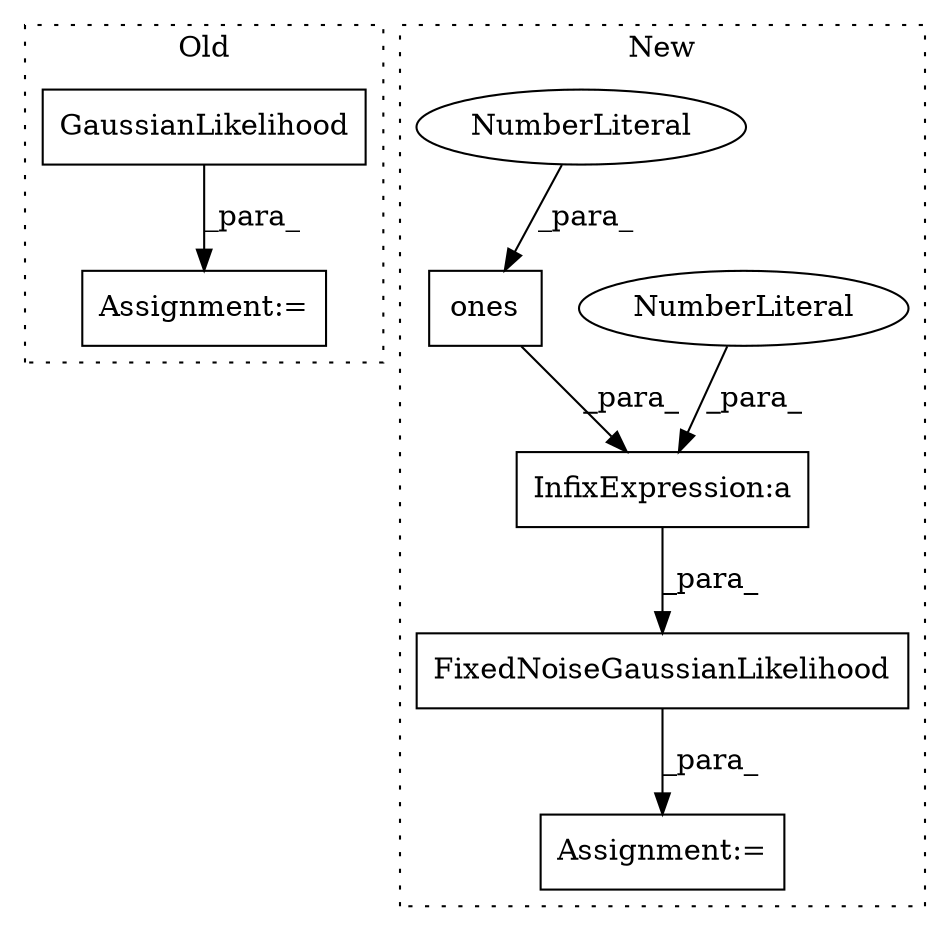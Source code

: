 digraph G {
subgraph cluster0 {
1 [label="GaussianLikelihood" a="32" s="2823,2892" l="19,1" shape="box"];
7 [label="Assignment:=" a="7" s="2822" l="1" shape="box"];
label = "Old";
style="dotted";
}
subgraph cluster1 {
2 [label="FixedNoiseGaussianLikelihood" a="32" s="2700,2752" l="29,1" shape="box"];
3 [label="InfixExpression:a" a="27" s="2743" l="3" shape="box"];
4 [label="NumberLiteral" a="34" s="2746" l="6" shape="ellipse"];
5 [label="ones" a="32" s="2735,2742" l="5,1" shape="box"];
6 [label="NumberLiteral" a="34" s="2740" l="2" shape="ellipse"];
8 [label="Assignment:=" a="7" s="2699" l="1" shape="box"];
label = "New";
style="dotted";
}
1 -> 7 [label="_para_"];
2 -> 8 [label="_para_"];
3 -> 2 [label="_para_"];
4 -> 3 [label="_para_"];
5 -> 3 [label="_para_"];
6 -> 5 [label="_para_"];
}